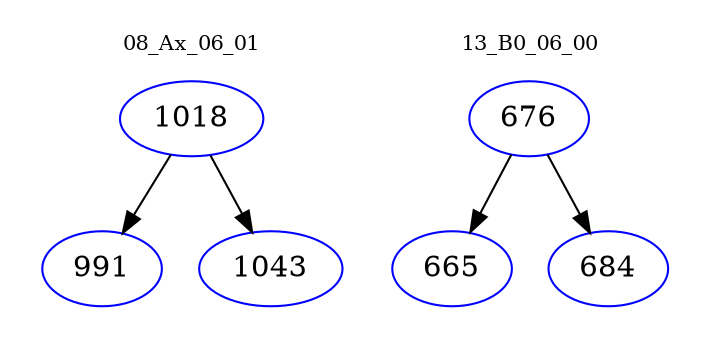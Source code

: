 digraph{
subgraph cluster_0 {
color = white
label = "08_Ax_06_01";
fontsize=10;
T0_1018 [label="1018", color="blue"]
T0_1018 -> T0_991 [color="black"]
T0_991 [label="991", color="blue"]
T0_1018 -> T0_1043 [color="black"]
T0_1043 [label="1043", color="blue"]
}
subgraph cluster_1 {
color = white
label = "13_B0_06_00";
fontsize=10;
T1_676 [label="676", color="blue"]
T1_676 -> T1_665 [color="black"]
T1_665 [label="665", color="blue"]
T1_676 -> T1_684 [color="black"]
T1_684 [label="684", color="blue"]
}
}

